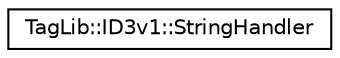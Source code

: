 digraph "Graphical Class Hierarchy"
{
  edge [fontname="Helvetica",fontsize="10",labelfontname="Helvetica",labelfontsize="10"];
  node [fontname="Helvetica",fontsize="10",shape=record];
  rankdir="LR";
  Node1 [label="TagLib::ID3v1::StringHandler",height=0.2,width=0.4,color="black", fillcolor="white", style="filled",URL="$class_tag_lib_1_1_i_d3v1_1_1_string_handler.html",tooltip="A abstraction for the string to data encoding in ID3v1 tags. "];
}
